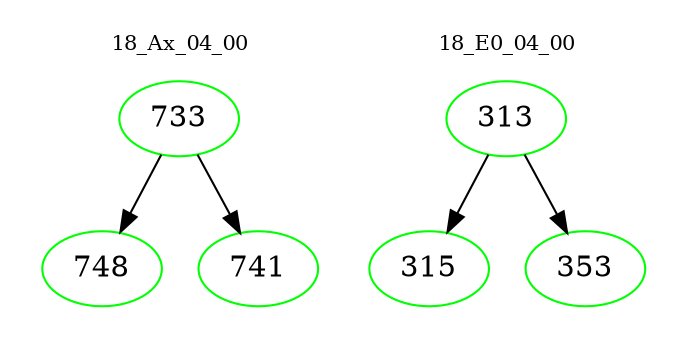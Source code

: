 digraph{
subgraph cluster_0 {
color = white
label = "18_Ax_04_00";
fontsize=10;
T0_733 [label="733", color="green"]
T0_733 -> T0_748 [color="black"]
T0_748 [label="748", color="green"]
T0_733 -> T0_741 [color="black"]
T0_741 [label="741", color="green"]
}
subgraph cluster_1 {
color = white
label = "18_E0_04_00";
fontsize=10;
T1_313 [label="313", color="green"]
T1_313 -> T1_315 [color="black"]
T1_315 [label="315", color="green"]
T1_313 -> T1_353 [color="black"]
T1_353 [label="353", color="green"]
}
}
